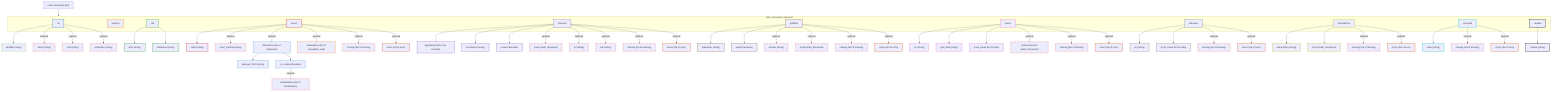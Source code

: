 graph TD
    A["math_document (list)"]:::mainDoc
    
    subgraph math_document_elements
      A1["let"]:::letColor
      A2["assume"]:::assumeColor
      A3["def"]:::defColor
      A4["assert"]:::assertColor
      A5["theorem"]:::theoremColor
      A6["problem"]:::problemColor
      A7["cases"]:::casesColor
      A8["induction"]:::inductionColor
      A9["contradiction"]:::contradictionColor
      A10["conclude"]:::concludeColor
      A11["remark"]:::remarkColor
    end
    
    A --> math_document_elements
    
    %% let structure
    A1 --> B1["variable (string)"]:::variableColor
    A1 --> |optional| B2["value (string)"]:::optionalColor
    A1 --> |optional| B3["kind (string)"]:::optionalColor
    A1 --> |optional| B4["properties (string)"]:::optionalColor

    %% def structure
    A3 --> C1["term (string)"]:::defColor
    A3 --> C2["statement (string)"]:::defColor
    
    %% assert structure
    A4 --> D1["claim (string)"]:::assertColor
    A4 --> |optional| D2["proof_method (string)"]:::optionalColor
    A4 --> |optional| D3["deductions (list of deduction)"]:::deductionColor
    A4 --> |optional| D4["calculations (list of calculation_step)"]:::calcColor
    A4 --> |optional| D5["missing (list of missing)"]:::optionalColor
    A4 --> |optional| D6["errors (list of error)"]:::errorColor
    
    %% deduction structure
    D3 --> E1["deduced_from (string)"]:::deductionColor
    D3 --> E2["in_context (boolean)"]:::deductionColor
    E2 --> |optional| E3["instantiations (list of instantiation)"]:::optionalColor

    %% theorem structure
    A5 --> F1["hypothesis (list of let, assume)"]:::theoremColor
    A5 --> F2["conclusion (string)"]:::theoremColor
    A5 --> F3["proved (boolean)"]:::theoremColor
    A5 --> |optional| F4["proof (math_document)"]:::optionalColor
    A5 --> |optional| F5["ref (string)"]:::optionalColor
    A5 --> |optional| F6["cite (string)"]:::optionalColor
    A5 --> |optional| F7["missing (list of missing)"]:::optionalColor
    A5 --> |optional| F8["errors (list of error)"]:::errorColor
    
    %% problem structure
    A6 --> G1["statement (string)"]:::problemColor
    A6 --> G2["solved (boolean)"]:::problemColor
    A6 --> |optional| G3["answer (string)"]:::optionalColor
    A6 --> |optional| G4["proof (math_document)"]:::optionalColor
    A6 --> |optional| G5["missing (list of missing)"]:::optionalColor
    A6 --> |optional| G6["errors (list of error)"]:::errorColor

    %% cases structure
    A7 --> H1["on (string)"]:::casesColor
    A7 --> H2["split_kind (string)"]:::casesColor
    A7 --> H3["proof_cases (list of case)"]:::casesColor
    A7 --> |optional| H4["exhaustiveness (math_document)"]:::optionalColor
    A7 --> |optional| H5["missing (list of missing)"]:::optionalColor
    A7 --> |optional| H6["errors (list of error)"]:::errorColor

    %% induction structure
    A8 --> I1["on (string)"]:::inductionColor
    A8 --> I2["proof_cases (list of case)"]:::inductionColor
    A8 --> |optional| I3["missing (list of missing)"]:::optionalColor
    A8 --> |optional| I4["errors (list of error)"]:::errorColor

    %% contradiction structure
    A9 --> J1["assumption (string)"]:::contradictionColor
    A9 --> J2["proof (math_document)"]:::contradictionColor
    A9 --> |optional| J3["missing (list of missing)"]:::optionalColor
    A9 --> |optional| J4["errors (list of error)"]:::errorColor

    %% conclude structure
    A10 --> K1["claim (string)"]:::concludeColor
    A10 --> |optional| K2["missing (list of missing)"]:::optionalColor
    A10 --> |optional| K3["errors (list of error)"]:::errorColor

    %% remark structure
    A11 --> L1["remark (string)"]:::remarkColor

    %% Class Definitions
    classDef letColor stroke:#1f77b4,stroke-width:2px;
    classDef assumeColor stroke:#ff7f0e,stroke-width:2px;
    classDef defColor stroke:#2ca02c,stroke-width:2px;
    classDef assertColor stroke:#d62728,stroke-width:2px;
    classDef theoremColor stroke:#9467bd,stroke-width:2px;
    classDef problemColor stroke:#8c564b,stroke-width:2px;
    classDef casesColor stroke:#e377c2,stroke-width:2px;
    classDef inductionColor stroke:#7f7f7f,stroke-width:2px;
    classDef contradictionColor stroke:#bcbd22,stroke-width:2px;
    classDef concludeColor stroke:#17becf,stroke-width:2px;
    classDef remarkColor stroke:#000000,stroke-width:2px;
    classDef optionalColor stroke:#e41a1c,stroke-dasharray: 5 5,stroke-width:2px;
    classDef deductionColor stroke:#6baed6,stroke-width:2px;
    classDef calcColor stroke:#fd8d3c,stroke-width:2px;
    classDef errorColor stroke:#e6550d,stroke-width:2px;
    classDef variableColor stroke:#a1d99b,stroke-width:2px;